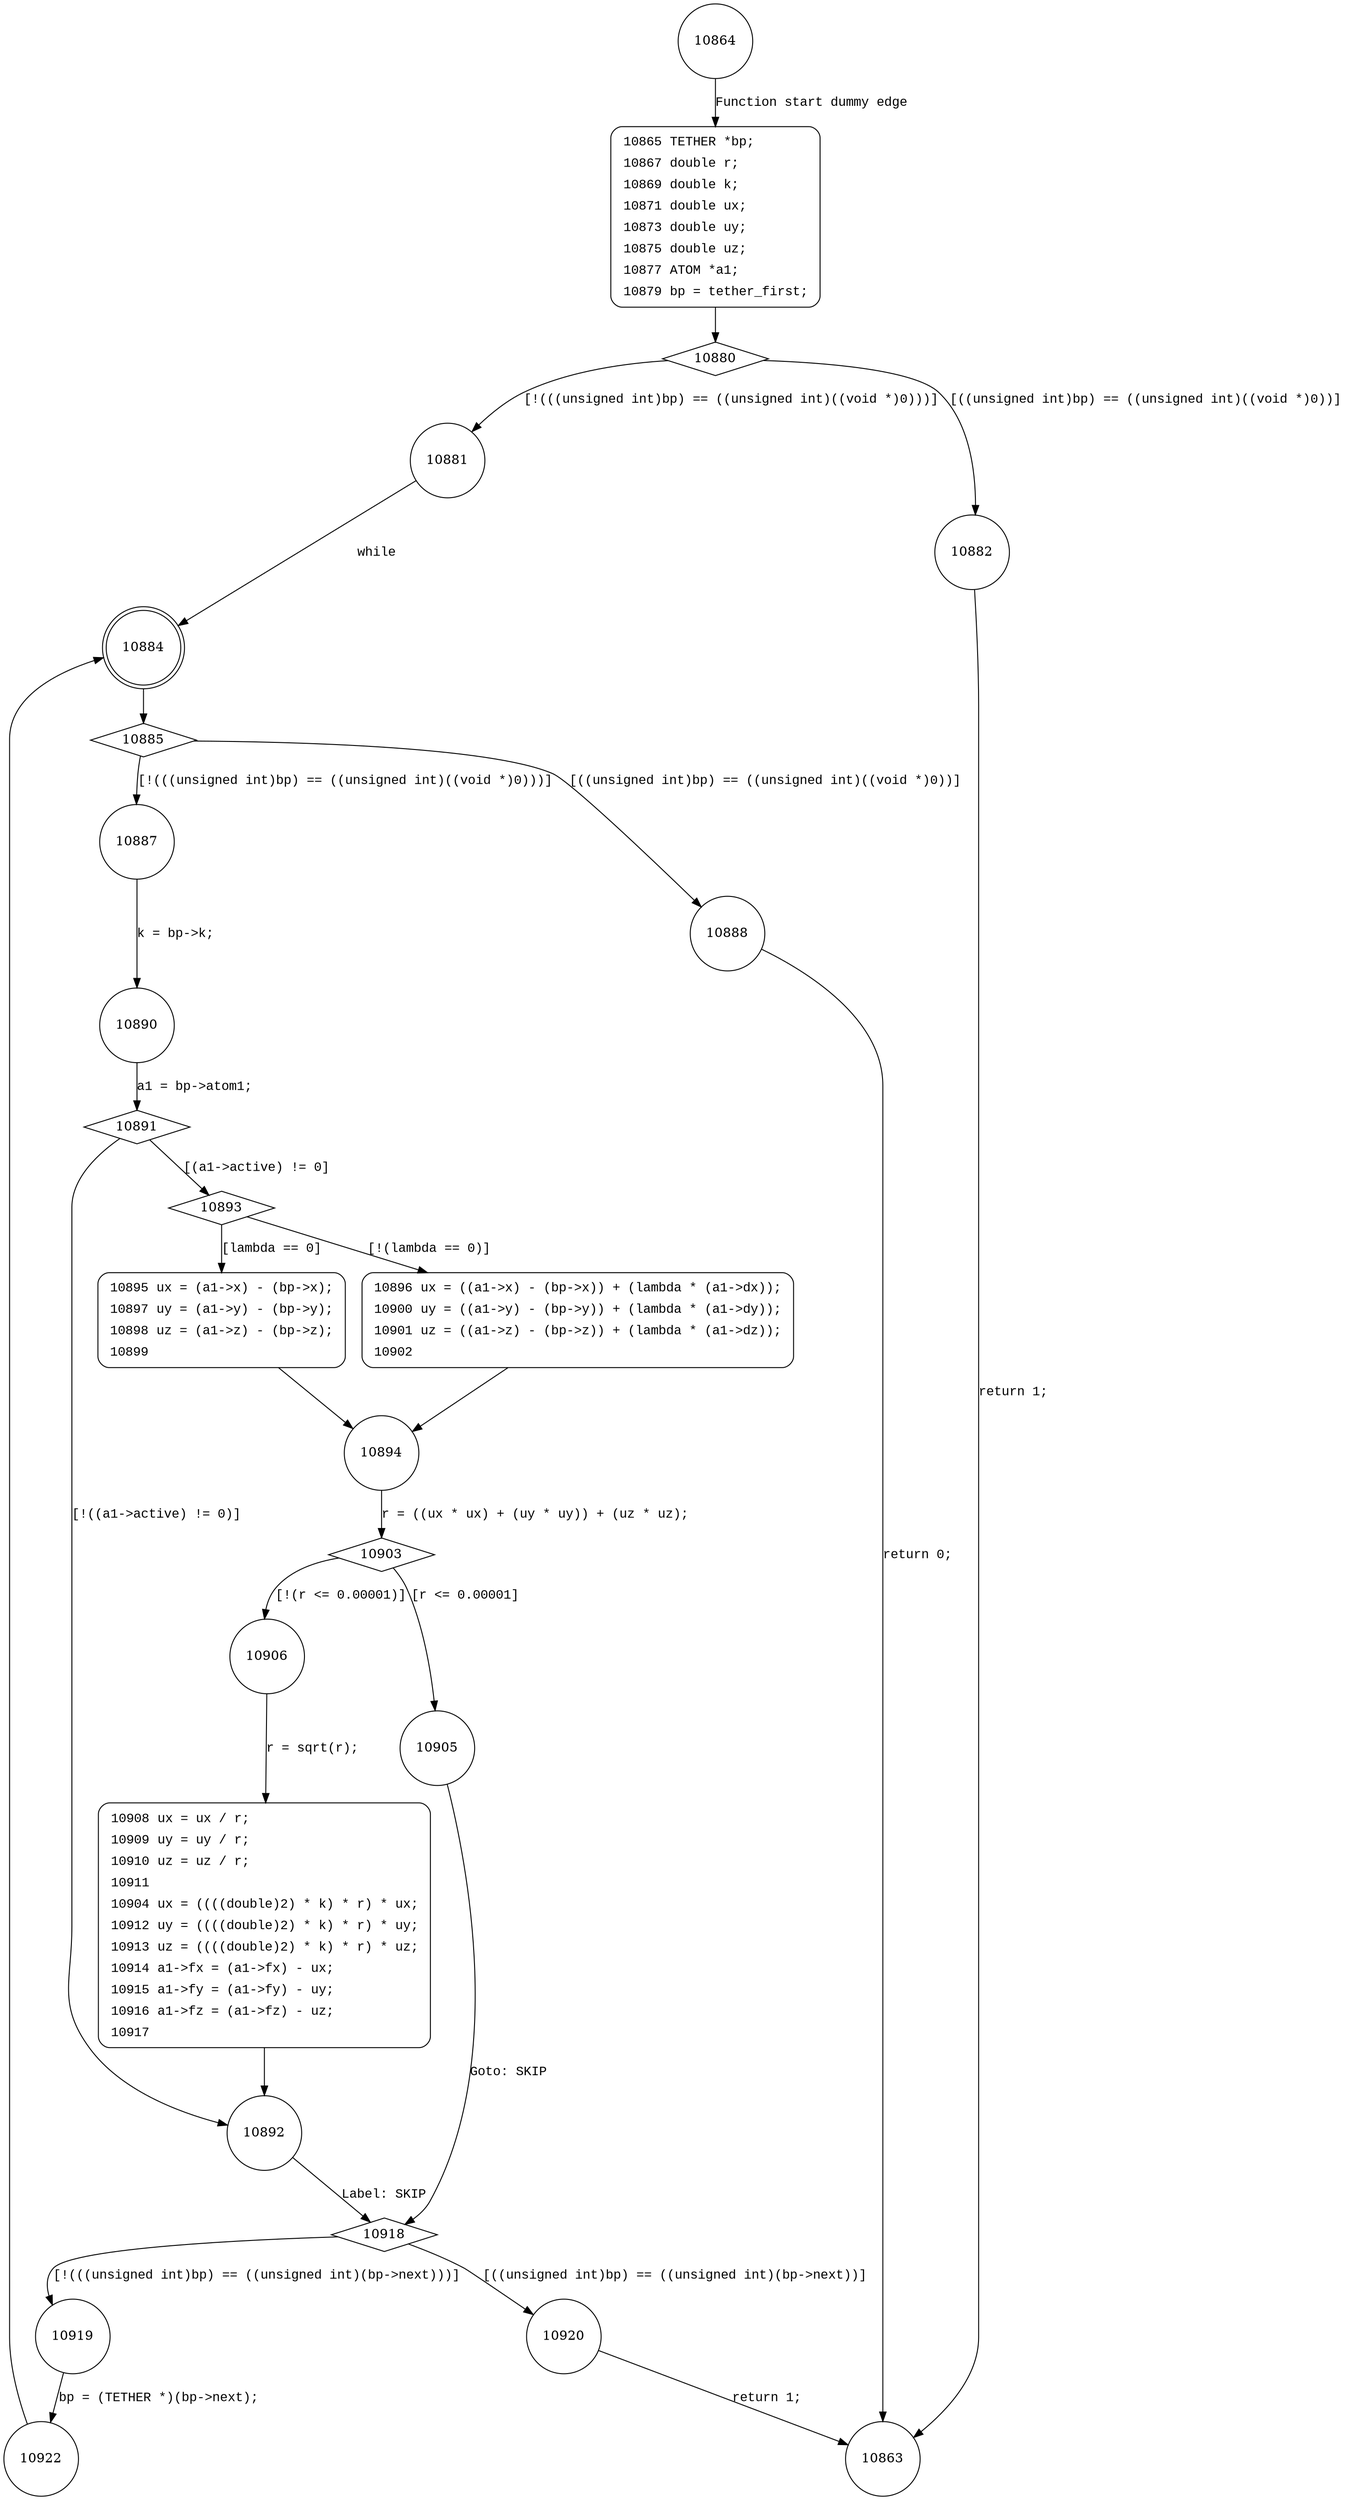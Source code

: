 digraph f_tether {
10864 [shape="circle"]
10865 [shape="circle"]
10880 [shape="diamond"]
10881 [shape="circle"]
10882 [shape="circle"]
10884 [shape="doublecircle"]
10885 [shape="diamond"]
10887 [shape="circle"]
10888 [shape="circle"]
10890 [shape="circle"]
10891 [shape="diamond"]
10892 [shape="circle"]
10893 [shape="diamond"]
10896 [shape="circle"]
10895 [shape="circle"]
10894 [shape="circle"]
10903 [shape="diamond"]
10906 [shape="circle"]
10905 [shape="circle"]
10918 [shape="diamond"]
10919 [shape="circle"]
10920 [shape="circle"]
10922 [shape="circle"]
10908 [shape="circle"]
10863 [shape="circle"]
10865 [style="filled,bold" penwidth="1" fillcolor="white" fontname="Courier New" shape="Mrecord" label=<<table border="0" cellborder="0" cellpadding="3" bgcolor="white"><tr><td align="right">10865</td><td align="left">TETHER *bp;</td></tr><tr><td align="right">10867</td><td align="left">double r;</td></tr><tr><td align="right">10869</td><td align="left">double k;</td></tr><tr><td align="right">10871</td><td align="left">double ux;</td></tr><tr><td align="right">10873</td><td align="left">double uy;</td></tr><tr><td align="right">10875</td><td align="left">double uz;</td></tr><tr><td align="right">10877</td><td align="left">ATOM *a1;</td></tr><tr><td align="right">10879</td><td align="left">bp = tether_first;</td></tr></table>>]
10865 -> 10880[label=""]
10895 [style="filled,bold" penwidth="1" fillcolor="white" fontname="Courier New" shape="Mrecord" label=<<table border="0" cellborder="0" cellpadding="3" bgcolor="white"><tr><td align="right">10895</td><td align="left">ux = (a1-&gt;x) - (bp-&gt;x);</td></tr><tr><td align="right">10897</td><td align="left">uy = (a1-&gt;y) - (bp-&gt;y);</td></tr><tr><td align="right">10898</td><td align="left">uz = (a1-&gt;z) - (bp-&gt;z);</td></tr><tr><td align="right">10899</td><td align="left"></td></tr></table>>]
10895 -> 10894[label=""]
10908 [style="filled,bold" penwidth="1" fillcolor="white" fontname="Courier New" shape="Mrecord" label=<<table border="0" cellborder="0" cellpadding="3" bgcolor="white"><tr><td align="right">10908</td><td align="left">ux = ux / r;</td></tr><tr><td align="right">10909</td><td align="left">uy = uy / r;</td></tr><tr><td align="right">10910</td><td align="left">uz = uz / r;</td></tr><tr><td align="right">10911</td><td align="left"></td></tr><tr><td align="right">10904</td><td align="left">ux = ((((double)2) * k) * r) * ux;</td></tr><tr><td align="right">10912</td><td align="left">uy = ((((double)2) * k) * r) * uy;</td></tr><tr><td align="right">10913</td><td align="left">uz = ((((double)2) * k) * r) * uz;</td></tr><tr><td align="right">10914</td><td align="left">a1-&gt;fx = (a1-&gt;fx) - ux;</td></tr><tr><td align="right">10915</td><td align="left">a1-&gt;fy = (a1-&gt;fy) - uy;</td></tr><tr><td align="right">10916</td><td align="left">a1-&gt;fz = (a1-&gt;fz) - uz;</td></tr><tr><td align="right">10917</td><td align="left"></td></tr></table>>]
10908 -> 10892[label=""]
10896 [style="filled,bold" penwidth="1" fillcolor="white" fontname="Courier New" shape="Mrecord" label=<<table border="0" cellborder="0" cellpadding="3" bgcolor="white"><tr><td align="right">10896</td><td align="left">ux = ((a1-&gt;x) - (bp-&gt;x)) + (lambda * (a1-&gt;dx));</td></tr><tr><td align="right">10900</td><td align="left">uy = ((a1-&gt;y) - (bp-&gt;y)) + (lambda * (a1-&gt;dy));</td></tr><tr><td align="right">10901</td><td align="left">uz = ((a1-&gt;z) - (bp-&gt;z)) + (lambda * (a1-&gt;dz));</td></tr><tr><td align="right">10902</td><td align="left"></td></tr></table>>]
10896 -> 10894[label=""]
10864 -> 10865 [label="Function start dummy edge" fontname="Courier New"]
10880 -> 10881 [label="[!(((unsigned int)bp) == ((unsigned int)((void *)0)))]" fontname="Courier New"]
10880 -> 10882 [label="[((unsigned int)bp) == ((unsigned int)((void *)0))]" fontname="Courier New"]
10881 -> 10884 [label="while" fontname="Courier New"]
10884 -> 10885 [label="" fontname="Courier New"]
10885 -> 10887 [label="[!(((unsigned int)bp) == ((unsigned int)((void *)0)))]" fontname="Courier New"]
10885 -> 10888 [label="[((unsigned int)bp) == ((unsigned int)((void *)0))]" fontname="Courier New"]
10887 -> 10890 [label="k = bp->k;" fontname="Courier New"]
10891 -> 10892 [label="[!((a1->active) != 0)]" fontname="Courier New"]
10891 -> 10893 [label="[(a1->active) != 0]" fontname="Courier New"]
10893 -> 10896 [label="[!(lambda == 0)]" fontname="Courier New"]
10893 -> 10895 [label="[lambda == 0]" fontname="Courier New"]
10894 -> 10903 [label="r = ((ux * ux) + (uy * uy)) + (uz * uz);" fontname="Courier New"]
10903 -> 10906 [label="[!(r <= 0.00001)]" fontname="Courier New"]
10903 -> 10905 [label="[r <= 0.00001]" fontname="Courier New"]
10918 -> 10919 [label="[!(((unsigned int)bp) == ((unsigned int)(bp->next)))]" fontname="Courier New"]
10918 -> 10920 [label="[((unsigned int)bp) == ((unsigned int)(bp->next))]" fontname="Courier New"]
10919 -> 10922 [label="bp = (TETHER *)(bp->next);" fontname="Courier New"]
10906 -> 10908 [label="r = sqrt(r);" fontname="Courier New"]
10892 -> 10918 [label="Label: SKIP" fontname="Courier New"]
10882 -> 10863 [label="return 1;" fontname="Courier New"]
10888 -> 10863 [label="return 0;" fontname="Courier New"]
10890 -> 10891 [label="a1 = bp->atom1;" fontname="Courier New"]
10905 -> 10918 [label="Goto: SKIP" fontname="Courier New"]
10920 -> 10863 [label="return 1;" fontname="Courier New"]
10922 -> 10884 [label="" fontname="Courier New"]
}